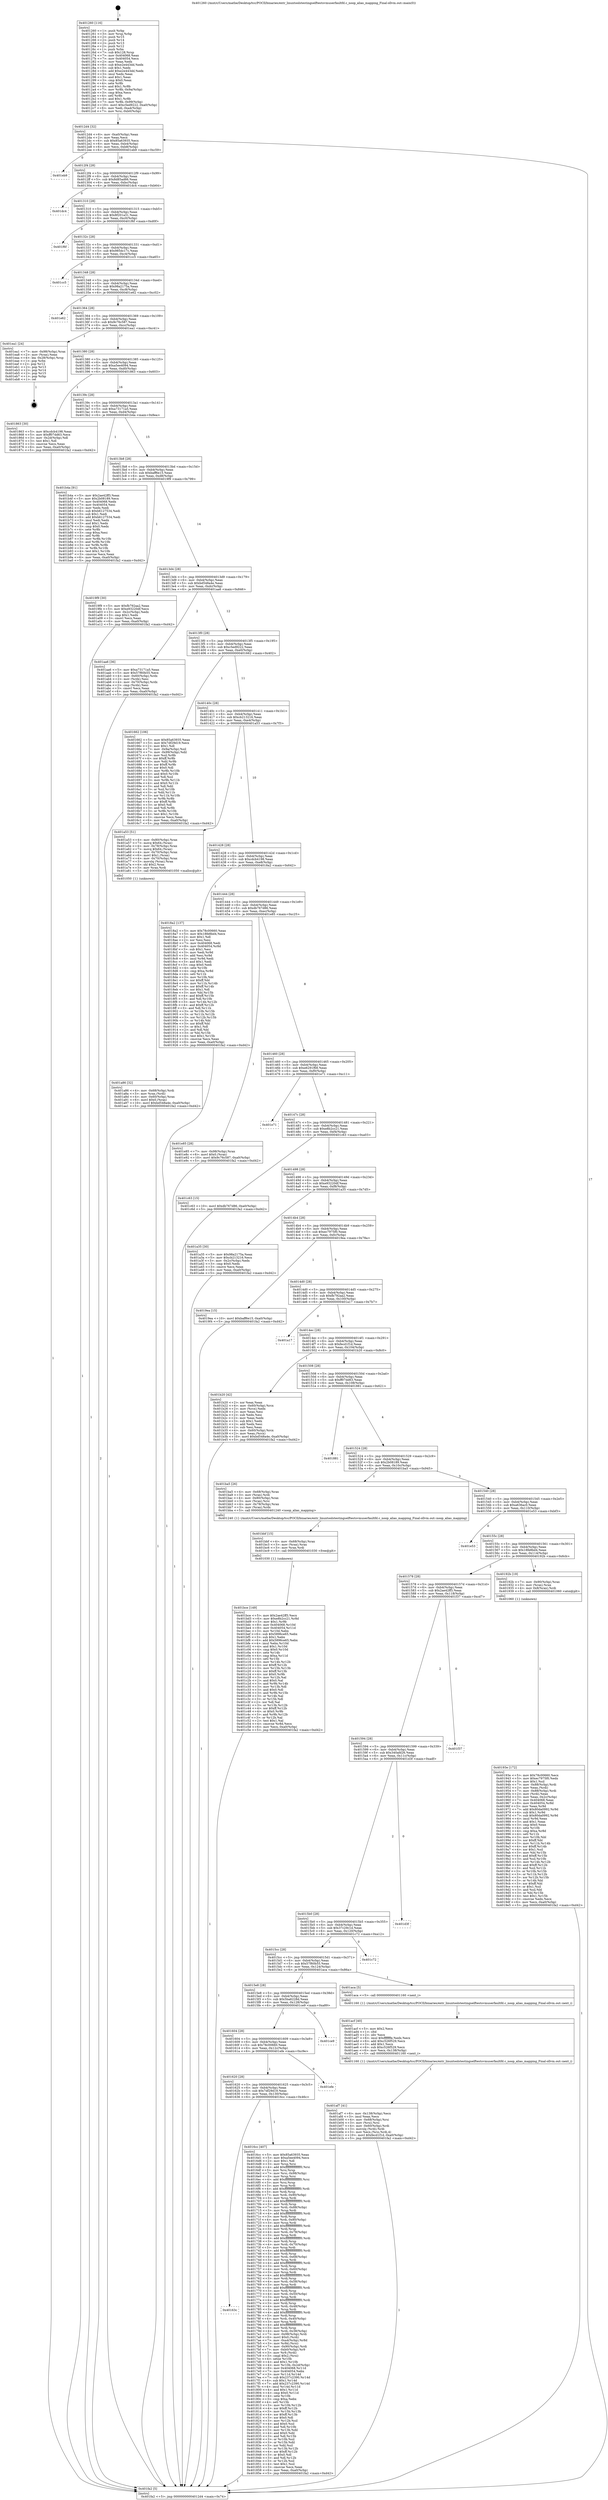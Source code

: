 digraph "0x401260" {
  label = "0x401260 (/mnt/c/Users/mathe/Desktop/tcc/POCII/binaries/extr_linuxtoolstestingselftestsvmuserfaultfd.c_noop_alias_mapping_Final-ollvm.out::main(0))"
  labelloc = "t"
  node[shape=record]

  Entry [label="",width=0.3,height=0.3,shape=circle,fillcolor=black,style=filled]
  "0x4012d4" [label="{
     0x4012d4 [32]\l
     | [instrs]\l
     &nbsp;&nbsp;0x4012d4 \<+6\>: mov -0xa0(%rbp),%eax\l
     &nbsp;&nbsp;0x4012da \<+2\>: mov %eax,%ecx\l
     &nbsp;&nbsp;0x4012dc \<+6\>: sub $0x85a63935,%ecx\l
     &nbsp;&nbsp;0x4012e2 \<+6\>: mov %eax,-0xb4(%rbp)\l
     &nbsp;&nbsp;0x4012e8 \<+6\>: mov %ecx,-0xb8(%rbp)\l
     &nbsp;&nbsp;0x4012ee \<+6\>: je 0000000000401eb9 \<main+0xc59\>\l
  }"]
  "0x401eb9" [label="{
     0x401eb9\l
  }", style=dashed]
  "0x4012f4" [label="{
     0x4012f4 [28]\l
     | [instrs]\l
     &nbsp;&nbsp;0x4012f4 \<+5\>: jmp 00000000004012f9 \<main+0x99\>\l
     &nbsp;&nbsp;0x4012f9 \<+6\>: mov -0xb4(%rbp),%eax\l
     &nbsp;&nbsp;0x4012ff \<+5\>: sub $0x8d85ad66,%eax\l
     &nbsp;&nbsp;0x401304 \<+6\>: mov %eax,-0xbc(%rbp)\l
     &nbsp;&nbsp;0x40130a \<+6\>: je 0000000000401dc4 \<main+0xb64\>\l
  }"]
  Exit [label="",width=0.3,height=0.3,shape=circle,fillcolor=black,style=filled,peripheries=2]
  "0x401dc4" [label="{
     0x401dc4\l
  }", style=dashed]
  "0x401310" [label="{
     0x401310 [28]\l
     | [instrs]\l
     &nbsp;&nbsp;0x401310 \<+5\>: jmp 0000000000401315 \<main+0xb5\>\l
     &nbsp;&nbsp;0x401315 \<+6\>: mov -0xb4(%rbp),%eax\l
     &nbsp;&nbsp;0x40131b \<+5\>: sub $0x8f201a31,%eax\l
     &nbsp;&nbsp;0x401320 \<+6\>: mov %eax,-0xc0(%rbp)\l
     &nbsp;&nbsp;0x401326 \<+6\>: je 0000000000401f6f \<main+0xd0f\>\l
  }"]
  "0x401bce" [label="{
     0x401bce [149]\l
     | [instrs]\l
     &nbsp;&nbsp;0x401bce \<+5\>: mov $0x2ae42ff3,%ecx\l
     &nbsp;&nbsp;0x401bd3 \<+6\>: mov $0xe8b2cc21,%r8d\l
     &nbsp;&nbsp;0x401bd9 \<+3\>: mov $0x1,%r9b\l
     &nbsp;&nbsp;0x401bdc \<+8\>: mov 0x404068,%r10d\l
     &nbsp;&nbsp;0x401be4 \<+8\>: mov 0x404054,%r11d\l
     &nbsp;&nbsp;0x401bec \<+3\>: mov %r10d,%ebx\l
     &nbsp;&nbsp;0x401bef \<+6\>: sub $0x5896ce65,%ebx\l
     &nbsp;&nbsp;0x401bf5 \<+3\>: sub $0x1,%ebx\l
     &nbsp;&nbsp;0x401bf8 \<+6\>: add $0x5896ce65,%ebx\l
     &nbsp;&nbsp;0x401bfe \<+4\>: imul %ebx,%r10d\l
     &nbsp;&nbsp;0x401c02 \<+4\>: and $0x1,%r10d\l
     &nbsp;&nbsp;0x401c06 \<+4\>: cmp $0x0,%r10d\l
     &nbsp;&nbsp;0x401c0a \<+4\>: sete %r14b\l
     &nbsp;&nbsp;0x401c0e \<+4\>: cmp $0xa,%r11d\l
     &nbsp;&nbsp;0x401c12 \<+4\>: setl %r15b\l
     &nbsp;&nbsp;0x401c16 \<+3\>: mov %r14b,%r12b\l
     &nbsp;&nbsp;0x401c19 \<+4\>: xor $0xff,%r12b\l
     &nbsp;&nbsp;0x401c1d \<+3\>: mov %r15b,%r13b\l
     &nbsp;&nbsp;0x401c20 \<+4\>: xor $0xff,%r13b\l
     &nbsp;&nbsp;0x401c24 \<+4\>: xor $0x0,%r9b\l
     &nbsp;&nbsp;0x401c28 \<+3\>: mov %r12b,%al\l
     &nbsp;&nbsp;0x401c2b \<+2\>: and $0x0,%al\l
     &nbsp;&nbsp;0x401c2d \<+3\>: and %r9b,%r14b\l
     &nbsp;&nbsp;0x401c30 \<+3\>: mov %r13b,%dl\l
     &nbsp;&nbsp;0x401c33 \<+3\>: and $0x0,%dl\l
     &nbsp;&nbsp;0x401c36 \<+3\>: and %r9b,%r15b\l
     &nbsp;&nbsp;0x401c39 \<+3\>: or %r14b,%al\l
     &nbsp;&nbsp;0x401c3c \<+3\>: or %r15b,%dl\l
     &nbsp;&nbsp;0x401c3f \<+2\>: xor %dl,%al\l
     &nbsp;&nbsp;0x401c41 \<+3\>: or %r13b,%r12b\l
     &nbsp;&nbsp;0x401c44 \<+4\>: xor $0xff,%r12b\l
     &nbsp;&nbsp;0x401c48 \<+4\>: or $0x0,%r9b\l
     &nbsp;&nbsp;0x401c4c \<+3\>: and %r9b,%r12b\l
     &nbsp;&nbsp;0x401c4f \<+3\>: or %r12b,%al\l
     &nbsp;&nbsp;0x401c52 \<+2\>: test $0x1,%al\l
     &nbsp;&nbsp;0x401c54 \<+4\>: cmovne %r8d,%ecx\l
     &nbsp;&nbsp;0x401c58 \<+6\>: mov %ecx,-0xa0(%rbp)\l
     &nbsp;&nbsp;0x401c5e \<+5\>: jmp 0000000000401fa2 \<main+0xd42\>\l
  }"]
  "0x401f6f" [label="{
     0x401f6f\l
  }", style=dashed]
  "0x40132c" [label="{
     0x40132c [28]\l
     | [instrs]\l
     &nbsp;&nbsp;0x40132c \<+5\>: jmp 0000000000401331 \<main+0xd1\>\l
     &nbsp;&nbsp;0x401331 \<+6\>: mov -0xb4(%rbp),%eax\l
     &nbsp;&nbsp;0x401337 \<+5\>: sub $0x985dc17c,%eax\l
     &nbsp;&nbsp;0x40133c \<+6\>: mov %eax,-0xc4(%rbp)\l
     &nbsp;&nbsp;0x401342 \<+6\>: je 0000000000401cc5 \<main+0xa65\>\l
  }"]
  "0x401bbf" [label="{
     0x401bbf [15]\l
     | [instrs]\l
     &nbsp;&nbsp;0x401bbf \<+4\>: mov -0x68(%rbp),%rax\l
     &nbsp;&nbsp;0x401bc3 \<+3\>: mov (%rax),%rax\l
     &nbsp;&nbsp;0x401bc6 \<+3\>: mov %rax,%rdi\l
     &nbsp;&nbsp;0x401bc9 \<+5\>: call 0000000000401030 \<free@plt\>\l
     | [calls]\l
     &nbsp;&nbsp;0x401030 \{1\} (unknown)\l
  }"]
  "0x401cc5" [label="{
     0x401cc5\l
  }", style=dashed]
  "0x401348" [label="{
     0x401348 [28]\l
     | [instrs]\l
     &nbsp;&nbsp;0x401348 \<+5\>: jmp 000000000040134d \<main+0xed\>\l
     &nbsp;&nbsp;0x40134d \<+6\>: mov -0xb4(%rbp),%eax\l
     &nbsp;&nbsp;0x401353 \<+5\>: sub $0x98a2175a,%eax\l
     &nbsp;&nbsp;0x401358 \<+6\>: mov %eax,-0xc8(%rbp)\l
     &nbsp;&nbsp;0x40135e \<+6\>: je 0000000000401e62 \<main+0xc02\>\l
  }"]
  "0x401af7" [label="{
     0x401af7 [41]\l
     | [instrs]\l
     &nbsp;&nbsp;0x401af7 \<+6\>: mov -0x138(%rbp),%ecx\l
     &nbsp;&nbsp;0x401afd \<+3\>: imul %eax,%ecx\l
     &nbsp;&nbsp;0x401b00 \<+4\>: mov -0x68(%rbp),%rsi\l
     &nbsp;&nbsp;0x401b04 \<+3\>: mov (%rsi),%rsi\l
     &nbsp;&nbsp;0x401b07 \<+4\>: mov -0x60(%rbp),%rdi\l
     &nbsp;&nbsp;0x401b0b \<+3\>: movslq (%rdi),%rdi\l
     &nbsp;&nbsp;0x401b0e \<+3\>: mov %ecx,(%rsi,%rdi,4)\l
     &nbsp;&nbsp;0x401b11 \<+10\>: movl $0xfecd1f1d,-0xa0(%rbp)\l
     &nbsp;&nbsp;0x401b1b \<+5\>: jmp 0000000000401fa2 \<main+0xd42\>\l
  }"]
  "0x401e62" [label="{
     0x401e62\l
  }", style=dashed]
  "0x401364" [label="{
     0x401364 [28]\l
     | [instrs]\l
     &nbsp;&nbsp;0x401364 \<+5\>: jmp 0000000000401369 \<main+0x109\>\l
     &nbsp;&nbsp;0x401369 \<+6\>: mov -0xb4(%rbp),%eax\l
     &nbsp;&nbsp;0x40136f \<+5\>: sub $0x9c76c587,%eax\l
     &nbsp;&nbsp;0x401374 \<+6\>: mov %eax,-0xcc(%rbp)\l
     &nbsp;&nbsp;0x40137a \<+6\>: je 0000000000401ea1 \<main+0xc41\>\l
  }"]
  "0x401acf" [label="{
     0x401acf [40]\l
     | [instrs]\l
     &nbsp;&nbsp;0x401acf \<+5\>: mov $0x2,%ecx\l
     &nbsp;&nbsp;0x401ad4 \<+1\>: cltd\l
     &nbsp;&nbsp;0x401ad5 \<+2\>: idiv %ecx\l
     &nbsp;&nbsp;0x401ad7 \<+6\>: imul $0xfffffffe,%edx,%ecx\l
     &nbsp;&nbsp;0x401add \<+6\>: add $0xc526f529,%ecx\l
     &nbsp;&nbsp;0x401ae3 \<+3\>: add $0x1,%ecx\l
     &nbsp;&nbsp;0x401ae6 \<+6\>: sub $0xc526f529,%ecx\l
     &nbsp;&nbsp;0x401aec \<+6\>: mov %ecx,-0x138(%rbp)\l
     &nbsp;&nbsp;0x401af2 \<+5\>: call 0000000000401160 \<next_i\>\l
     | [calls]\l
     &nbsp;&nbsp;0x401160 \{1\} (/mnt/c/Users/mathe/Desktop/tcc/POCII/binaries/extr_linuxtoolstestingselftestsvmuserfaultfd.c_noop_alias_mapping_Final-ollvm.out::next_i)\l
  }"]
  "0x401ea1" [label="{
     0x401ea1 [24]\l
     | [instrs]\l
     &nbsp;&nbsp;0x401ea1 \<+7\>: mov -0x98(%rbp),%rax\l
     &nbsp;&nbsp;0x401ea8 \<+2\>: mov (%rax),%eax\l
     &nbsp;&nbsp;0x401eaa \<+4\>: lea -0x28(%rbp),%rsp\l
     &nbsp;&nbsp;0x401eae \<+1\>: pop %rbx\l
     &nbsp;&nbsp;0x401eaf \<+2\>: pop %r12\l
     &nbsp;&nbsp;0x401eb1 \<+2\>: pop %r13\l
     &nbsp;&nbsp;0x401eb3 \<+2\>: pop %r14\l
     &nbsp;&nbsp;0x401eb5 \<+2\>: pop %r15\l
     &nbsp;&nbsp;0x401eb7 \<+1\>: pop %rbp\l
     &nbsp;&nbsp;0x401eb8 \<+1\>: ret\l
  }"]
  "0x401380" [label="{
     0x401380 [28]\l
     | [instrs]\l
     &nbsp;&nbsp;0x401380 \<+5\>: jmp 0000000000401385 \<main+0x125\>\l
     &nbsp;&nbsp;0x401385 \<+6\>: mov -0xb4(%rbp),%eax\l
     &nbsp;&nbsp;0x40138b \<+5\>: sub $0xa5ee4094,%eax\l
     &nbsp;&nbsp;0x401390 \<+6\>: mov %eax,-0xd0(%rbp)\l
     &nbsp;&nbsp;0x401396 \<+6\>: je 0000000000401863 \<main+0x603\>\l
  }"]
  "0x401a86" [label="{
     0x401a86 [32]\l
     | [instrs]\l
     &nbsp;&nbsp;0x401a86 \<+4\>: mov -0x68(%rbp),%rdi\l
     &nbsp;&nbsp;0x401a8a \<+3\>: mov %rax,(%rdi)\l
     &nbsp;&nbsp;0x401a8d \<+4\>: mov -0x60(%rbp),%rax\l
     &nbsp;&nbsp;0x401a91 \<+6\>: movl $0x0,(%rax)\l
     &nbsp;&nbsp;0x401a97 \<+10\>: movl $0xbd548a4e,-0xa0(%rbp)\l
     &nbsp;&nbsp;0x401aa1 \<+5\>: jmp 0000000000401fa2 \<main+0xd42\>\l
  }"]
  "0x401863" [label="{
     0x401863 [30]\l
     | [instrs]\l
     &nbsp;&nbsp;0x401863 \<+5\>: mov $0xcdcb4198,%eax\l
     &nbsp;&nbsp;0x401868 \<+5\>: mov $0xff07dd63,%ecx\l
     &nbsp;&nbsp;0x40186d \<+3\>: mov -0x2d(%rbp),%dl\l
     &nbsp;&nbsp;0x401870 \<+3\>: test $0x1,%dl\l
     &nbsp;&nbsp;0x401873 \<+3\>: cmovne %ecx,%eax\l
     &nbsp;&nbsp;0x401876 \<+6\>: mov %eax,-0xa0(%rbp)\l
     &nbsp;&nbsp;0x40187c \<+5\>: jmp 0000000000401fa2 \<main+0xd42\>\l
  }"]
  "0x40139c" [label="{
     0x40139c [28]\l
     | [instrs]\l
     &nbsp;&nbsp;0x40139c \<+5\>: jmp 00000000004013a1 \<main+0x141\>\l
     &nbsp;&nbsp;0x4013a1 \<+6\>: mov -0xb4(%rbp),%eax\l
     &nbsp;&nbsp;0x4013a7 \<+5\>: sub $0xa73171a5,%eax\l
     &nbsp;&nbsp;0x4013ac \<+6\>: mov %eax,-0xd4(%rbp)\l
     &nbsp;&nbsp;0x4013b2 \<+6\>: je 0000000000401b4a \<main+0x8ea\>\l
  }"]
  "0x40193e" [label="{
     0x40193e [172]\l
     | [instrs]\l
     &nbsp;&nbsp;0x40193e \<+5\>: mov $0x78c00660,%ecx\l
     &nbsp;&nbsp;0x401943 \<+5\>: mov $0xec7975f0,%edx\l
     &nbsp;&nbsp;0x401948 \<+3\>: mov $0x1,%sil\l
     &nbsp;&nbsp;0x40194b \<+7\>: mov -0x88(%rbp),%rdi\l
     &nbsp;&nbsp;0x401952 \<+2\>: mov %eax,(%rdi)\l
     &nbsp;&nbsp;0x401954 \<+7\>: mov -0x88(%rbp),%rdi\l
     &nbsp;&nbsp;0x40195b \<+2\>: mov (%rdi),%eax\l
     &nbsp;&nbsp;0x40195d \<+3\>: mov %eax,-0x2c(%rbp)\l
     &nbsp;&nbsp;0x401960 \<+7\>: mov 0x404068,%eax\l
     &nbsp;&nbsp;0x401967 \<+8\>: mov 0x404054,%r8d\l
     &nbsp;&nbsp;0x40196f \<+3\>: mov %eax,%r9d\l
     &nbsp;&nbsp;0x401972 \<+7\>: add $0x80da0992,%r9d\l
     &nbsp;&nbsp;0x401979 \<+4\>: sub $0x1,%r9d\l
     &nbsp;&nbsp;0x40197d \<+7\>: sub $0x80da0992,%r9d\l
     &nbsp;&nbsp;0x401984 \<+4\>: imul %r9d,%eax\l
     &nbsp;&nbsp;0x401988 \<+3\>: and $0x1,%eax\l
     &nbsp;&nbsp;0x40198b \<+3\>: cmp $0x0,%eax\l
     &nbsp;&nbsp;0x40198e \<+4\>: sete %r10b\l
     &nbsp;&nbsp;0x401992 \<+4\>: cmp $0xa,%r8d\l
     &nbsp;&nbsp;0x401996 \<+4\>: setl %r11b\l
     &nbsp;&nbsp;0x40199a \<+3\>: mov %r10b,%bl\l
     &nbsp;&nbsp;0x40199d \<+3\>: xor $0xff,%bl\l
     &nbsp;&nbsp;0x4019a0 \<+3\>: mov %r11b,%r14b\l
     &nbsp;&nbsp;0x4019a3 \<+4\>: xor $0xff,%r14b\l
     &nbsp;&nbsp;0x4019a7 \<+4\>: xor $0x1,%sil\l
     &nbsp;&nbsp;0x4019ab \<+3\>: mov %bl,%r15b\l
     &nbsp;&nbsp;0x4019ae \<+4\>: and $0xff,%r15b\l
     &nbsp;&nbsp;0x4019b2 \<+3\>: and %sil,%r10b\l
     &nbsp;&nbsp;0x4019b5 \<+3\>: mov %r14b,%r12b\l
     &nbsp;&nbsp;0x4019b8 \<+4\>: and $0xff,%r12b\l
     &nbsp;&nbsp;0x4019bc \<+3\>: and %sil,%r11b\l
     &nbsp;&nbsp;0x4019bf \<+3\>: or %r10b,%r15b\l
     &nbsp;&nbsp;0x4019c2 \<+3\>: or %r11b,%r12b\l
     &nbsp;&nbsp;0x4019c5 \<+3\>: xor %r12b,%r15b\l
     &nbsp;&nbsp;0x4019c8 \<+3\>: or %r14b,%bl\l
     &nbsp;&nbsp;0x4019cb \<+3\>: xor $0xff,%bl\l
     &nbsp;&nbsp;0x4019ce \<+4\>: or $0x1,%sil\l
     &nbsp;&nbsp;0x4019d2 \<+3\>: and %sil,%bl\l
     &nbsp;&nbsp;0x4019d5 \<+3\>: or %bl,%r15b\l
     &nbsp;&nbsp;0x4019d8 \<+4\>: test $0x1,%r15b\l
     &nbsp;&nbsp;0x4019dc \<+3\>: cmovne %edx,%ecx\l
     &nbsp;&nbsp;0x4019df \<+6\>: mov %ecx,-0xa0(%rbp)\l
     &nbsp;&nbsp;0x4019e5 \<+5\>: jmp 0000000000401fa2 \<main+0xd42\>\l
  }"]
  "0x401b4a" [label="{
     0x401b4a [91]\l
     | [instrs]\l
     &nbsp;&nbsp;0x401b4a \<+5\>: mov $0x2ae42ff3,%eax\l
     &nbsp;&nbsp;0x401b4f \<+5\>: mov $0x2b08189,%ecx\l
     &nbsp;&nbsp;0x401b54 \<+7\>: mov 0x404068,%edx\l
     &nbsp;&nbsp;0x401b5b \<+7\>: mov 0x404054,%esi\l
     &nbsp;&nbsp;0x401b62 \<+2\>: mov %edx,%edi\l
     &nbsp;&nbsp;0x401b64 \<+6\>: sub $0xb6127534,%edi\l
     &nbsp;&nbsp;0x401b6a \<+3\>: sub $0x1,%edi\l
     &nbsp;&nbsp;0x401b6d \<+6\>: add $0xb6127534,%edi\l
     &nbsp;&nbsp;0x401b73 \<+3\>: imul %edi,%edx\l
     &nbsp;&nbsp;0x401b76 \<+3\>: and $0x1,%edx\l
     &nbsp;&nbsp;0x401b79 \<+3\>: cmp $0x0,%edx\l
     &nbsp;&nbsp;0x401b7c \<+4\>: sete %r8b\l
     &nbsp;&nbsp;0x401b80 \<+3\>: cmp $0xa,%esi\l
     &nbsp;&nbsp;0x401b83 \<+4\>: setl %r9b\l
     &nbsp;&nbsp;0x401b87 \<+3\>: mov %r8b,%r10b\l
     &nbsp;&nbsp;0x401b8a \<+3\>: and %r9b,%r10b\l
     &nbsp;&nbsp;0x401b8d \<+3\>: xor %r9b,%r8b\l
     &nbsp;&nbsp;0x401b90 \<+3\>: or %r8b,%r10b\l
     &nbsp;&nbsp;0x401b93 \<+4\>: test $0x1,%r10b\l
     &nbsp;&nbsp;0x401b97 \<+3\>: cmovne %ecx,%eax\l
     &nbsp;&nbsp;0x401b9a \<+6\>: mov %eax,-0xa0(%rbp)\l
     &nbsp;&nbsp;0x401ba0 \<+5\>: jmp 0000000000401fa2 \<main+0xd42\>\l
  }"]
  "0x4013b8" [label="{
     0x4013b8 [28]\l
     | [instrs]\l
     &nbsp;&nbsp;0x4013b8 \<+5\>: jmp 00000000004013bd \<main+0x15d\>\l
     &nbsp;&nbsp;0x4013bd \<+6\>: mov -0xb4(%rbp),%eax\l
     &nbsp;&nbsp;0x4013c3 \<+5\>: sub $0xbaff6e15,%eax\l
     &nbsp;&nbsp;0x4013c8 \<+6\>: mov %eax,-0xd8(%rbp)\l
     &nbsp;&nbsp;0x4013ce \<+6\>: je 00000000004019f9 \<main+0x799\>\l
  }"]
  "0x40163c" [label="{
     0x40163c\l
  }", style=dashed]
  "0x4019f9" [label="{
     0x4019f9 [30]\l
     | [instrs]\l
     &nbsp;&nbsp;0x4019f9 \<+5\>: mov $0xfb792aa2,%eax\l
     &nbsp;&nbsp;0x4019fe \<+5\>: mov $0xe93220df,%ecx\l
     &nbsp;&nbsp;0x401a03 \<+3\>: mov -0x2c(%rbp),%edx\l
     &nbsp;&nbsp;0x401a06 \<+3\>: cmp $0x1,%edx\l
     &nbsp;&nbsp;0x401a09 \<+3\>: cmovl %ecx,%eax\l
     &nbsp;&nbsp;0x401a0c \<+6\>: mov %eax,-0xa0(%rbp)\l
     &nbsp;&nbsp;0x401a12 \<+5\>: jmp 0000000000401fa2 \<main+0xd42\>\l
  }"]
  "0x4013d4" [label="{
     0x4013d4 [28]\l
     | [instrs]\l
     &nbsp;&nbsp;0x4013d4 \<+5\>: jmp 00000000004013d9 \<main+0x179\>\l
     &nbsp;&nbsp;0x4013d9 \<+6\>: mov -0xb4(%rbp),%eax\l
     &nbsp;&nbsp;0x4013df \<+5\>: sub $0xbd548a4e,%eax\l
     &nbsp;&nbsp;0x4013e4 \<+6\>: mov %eax,-0xdc(%rbp)\l
     &nbsp;&nbsp;0x4013ea \<+6\>: je 0000000000401aa6 \<main+0x846\>\l
  }"]
  "0x4016cc" [label="{
     0x4016cc [407]\l
     | [instrs]\l
     &nbsp;&nbsp;0x4016cc \<+5\>: mov $0x85a63935,%eax\l
     &nbsp;&nbsp;0x4016d1 \<+5\>: mov $0xa5ee4094,%ecx\l
     &nbsp;&nbsp;0x4016d6 \<+2\>: mov $0x1,%dl\l
     &nbsp;&nbsp;0x4016d8 \<+3\>: mov %rsp,%rsi\l
     &nbsp;&nbsp;0x4016db \<+4\>: add $0xfffffffffffffff0,%rsi\l
     &nbsp;&nbsp;0x4016df \<+3\>: mov %rsi,%rsp\l
     &nbsp;&nbsp;0x4016e2 \<+7\>: mov %rsi,-0x98(%rbp)\l
     &nbsp;&nbsp;0x4016e9 \<+3\>: mov %rsp,%rsi\l
     &nbsp;&nbsp;0x4016ec \<+4\>: add $0xfffffffffffffff0,%rsi\l
     &nbsp;&nbsp;0x4016f0 \<+3\>: mov %rsi,%rsp\l
     &nbsp;&nbsp;0x4016f3 \<+3\>: mov %rsp,%rdi\l
     &nbsp;&nbsp;0x4016f6 \<+4\>: add $0xfffffffffffffff0,%rdi\l
     &nbsp;&nbsp;0x4016fa \<+3\>: mov %rdi,%rsp\l
     &nbsp;&nbsp;0x4016fd \<+7\>: mov %rdi,-0x90(%rbp)\l
     &nbsp;&nbsp;0x401704 \<+3\>: mov %rsp,%rdi\l
     &nbsp;&nbsp;0x401707 \<+4\>: add $0xfffffffffffffff0,%rdi\l
     &nbsp;&nbsp;0x40170b \<+3\>: mov %rdi,%rsp\l
     &nbsp;&nbsp;0x40170e \<+7\>: mov %rdi,-0x88(%rbp)\l
     &nbsp;&nbsp;0x401715 \<+3\>: mov %rsp,%rdi\l
     &nbsp;&nbsp;0x401718 \<+4\>: add $0xfffffffffffffff0,%rdi\l
     &nbsp;&nbsp;0x40171c \<+3\>: mov %rdi,%rsp\l
     &nbsp;&nbsp;0x40171f \<+4\>: mov %rdi,-0x80(%rbp)\l
     &nbsp;&nbsp;0x401723 \<+3\>: mov %rsp,%rdi\l
     &nbsp;&nbsp;0x401726 \<+4\>: add $0xfffffffffffffff0,%rdi\l
     &nbsp;&nbsp;0x40172a \<+3\>: mov %rdi,%rsp\l
     &nbsp;&nbsp;0x40172d \<+4\>: mov %rdi,-0x78(%rbp)\l
     &nbsp;&nbsp;0x401731 \<+3\>: mov %rsp,%rdi\l
     &nbsp;&nbsp;0x401734 \<+4\>: add $0xfffffffffffffff0,%rdi\l
     &nbsp;&nbsp;0x401738 \<+3\>: mov %rdi,%rsp\l
     &nbsp;&nbsp;0x40173b \<+4\>: mov %rdi,-0x70(%rbp)\l
     &nbsp;&nbsp;0x40173f \<+3\>: mov %rsp,%rdi\l
     &nbsp;&nbsp;0x401742 \<+4\>: add $0xfffffffffffffff0,%rdi\l
     &nbsp;&nbsp;0x401746 \<+3\>: mov %rdi,%rsp\l
     &nbsp;&nbsp;0x401749 \<+4\>: mov %rdi,-0x68(%rbp)\l
     &nbsp;&nbsp;0x40174d \<+3\>: mov %rsp,%rdi\l
     &nbsp;&nbsp;0x401750 \<+4\>: add $0xfffffffffffffff0,%rdi\l
     &nbsp;&nbsp;0x401754 \<+3\>: mov %rdi,%rsp\l
     &nbsp;&nbsp;0x401757 \<+4\>: mov %rdi,-0x60(%rbp)\l
     &nbsp;&nbsp;0x40175b \<+3\>: mov %rsp,%rdi\l
     &nbsp;&nbsp;0x40175e \<+4\>: add $0xfffffffffffffff0,%rdi\l
     &nbsp;&nbsp;0x401762 \<+3\>: mov %rdi,%rsp\l
     &nbsp;&nbsp;0x401765 \<+4\>: mov %rdi,-0x58(%rbp)\l
     &nbsp;&nbsp;0x401769 \<+3\>: mov %rsp,%rdi\l
     &nbsp;&nbsp;0x40176c \<+4\>: add $0xfffffffffffffff0,%rdi\l
     &nbsp;&nbsp;0x401770 \<+3\>: mov %rdi,%rsp\l
     &nbsp;&nbsp;0x401773 \<+4\>: mov %rdi,-0x50(%rbp)\l
     &nbsp;&nbsp;0x401777 \<+3\>: mov %rsp,%rdi\l
     &nbsp;&nbsp;0x40177a \<+4\>: add $0xfffffffffffffff0,%rdi\l
     &nbsp;&nbsp;0x40177e \<+3\>: mov %rdi,%rsp\l
     &nbsp;&nbsp;0x401781 \<+4\>: mov %rdi,-0x48(%rbp)\l
     &nbsp;&nbsp;0x401785 \<+3\>: mov %rsp,%rdi\l
     &nbsp;&nbsp;0x401788 \<+4\>: add $0xfffffffffffffff0,%rdi\l
     &nbsp;&nbsp;0x40178c \<+3\>: mov %rdi,%rsp\l
     &nbsp;&nbsp;0x40178f \<+4\>: mov %rdi,-0x40(%rbp)\l
     &nbsp;&nbsp;0x401793 \<+3\>: mov %rsp,%rdi\l
     &nbsp;&nbsp;0x401796 \<+4\>: add $0xfffffffffffffff0,%rdi\l
     &nbsp;&nbsp;0x40179a \<+3\>: mov %rdi,%rsp\l
     &nbsp;&nbsp;0x40179d \<+4\>: mov %rdi,-0x38(%rbp)\l
     &nbsp;&nbsp;0x4017a1 \<+7\>: mov -0x98(%rbp),%rdi\l
     &nbsp;&nbsp;0x4017a8 \<+6\>: movl $0x0,(%rdi)\l
     &nbsp;&nbsp;0x4017ae \<+7\>: mov -0xa4(%rbp),%r8d\l
     &nbsp;&nbsp;0x4017b5 \<+3\>: mov %r8d,(%rsi)\l
     &nbsp;&nbsp;0x4017b8 \<+7\>: mov -0x90(%rbp),%rdi\l
     &nbsp;&nbsp;0x4017bf \<+7\>: mov -0xb0(%rbp),%r9\l
     &nbsp;&nbsp;0x4017c6 \<+3\>: mov %r9,(%rdi)\l
     &nbsp;&nbsp;0x4017c9 \<+3\>: cmpl $0x2,(%rsi)\l
     &nbsp;&nbsp;0x4017cc \<+4\>: setne %r10b\l
     &nbsp;&nbsp;0x4017d0 \<+4\>: and $0x1,%r10b\l
     &nbsp;&nbsp;0x4017d4 \<+4\>: mov %r10b,-0x2d(%rbp)\l
     &nbsp;&nbsp;0x4017d8 \<+8\>: mov 0x404068,%r11d\l
     &nbsp;&nbsp;0x4017e0 \<+7\>: mov 0x404054,%ebx\l
     &nbsp;&nbsp;0x4017e7 \<+3\>: mov %r11d,%r14d\l
     &nbsp;&nbsp;0x4017ea \<+7\>: sub $0x237c2390,%r14d\l
     &nbsp;&nbsp;0x4017f1 \<+4\>: sub $0x1,%r14d\l
     &nbsp;&nbsp;0x4017f5 \<+7\>: add $0x237c2390,%r14d\l
     &nbsp;&nbsp;0x4017fc \<+4\>: imul %r14d,%r11d\l
     &nbsp;&nbsp;0x401800 \<+4\>: and $0x1,%r11d\l
     &nbsp;&nbsp;0x401804 \<+4\>: cmp $0x0,%r11d\l
     &nbsp;&nbsp;0x401808 \<+4\>: sete %r10b\l
     &nbsp;&nbsp;0x40180c \<+3\>: cmp $0xa,%ebx\l
     &nbsp;&nbsp;0x40180f \<+4\>: setl %r15b\l
     &nbsp;&nbsp;0x401813 \<+3\>: mov %r10b,%r12b\l
     &nbsp;&nbsp;0x401816 \<+4\>: xor $0xff,%r12b\l
     &nbsp;&nbsp;0x40181a \<+3\>: mov %r15b,%r13b\l
     &nbsp;&nbsp;0x40181d \<+4\>: xor $0xff,%r13b\l
     &nbsp;&nbsp;0x401821 \<+3\>: xor $0x0,%dl\l
     &nbsp;&nbsp;0x401824 \<+3\>: mov %r12b,%sil\l
     &nbsp;&nbsp;0x401827 \<+4\>: and $0x0,%sil\l
     &nbsp;&nbsp;0x40182b \<+3\>: and %dl,%r10b\l
     &nbsp;&nbsp;0x40182e \<+3\>: mov %r13b,%dil\l
     &nbsp;&nbsp;0x401831 \<+4\>: and $0x0,%dil\l
     &nbsp;&nbsp;0x401835 \<+3\>: and %dl,%r15b\l
     &nbsp;&nbsp;0x401838 \<+3\>: or %r10b,%sil\l
     &nbsp;&nbsp;0x40183b \<+3\>: or %r15b,%dil\l
     &nbsp;&nbsp;0x40183e \<+3\>: xor %dil,%sil\l
     &nbsp;&nbsp;0x401841 \<+3\>: or %r13b,%r12b\l
     &nbsp;&nbsp;0x401844 \<+4\>: xor $0xff,%r12b\l
     &nbsp;&nbsp;0x401848 \<+3\>: or $0x0,%dl\l
     &nbsp;&nbsp;0x40184b \<+3\>: and %dl,%r12b\l
     &nbsp;&nbsp;0x40184e \<+3\>: or %r12b,%sil\l
     &nbsp;&nbsp;0x401851 \<+4\>: test $0x1,%sil\l
     &nbsp;&nbsp;0x401855 \<+3\>: cmovne %ecx,%eax\l
     &nbsp;&nbsp;0x401858 \<+6\>: mov %eax,-0xa0(%rbp)\l
     &nbsp;&nbsp;0x40185e \<+5\>: jmp 0000000000401fa2 \<main+0xd42\>\l
  }"]
  "0x401aa6" [label="{
     0x401aa6 [36]\l
     | [instrs]\l
     &nbsp;&nbsp;0x401aa6 \<+5\>: mov $0xa73171a5,%eax\l
     &nbsp;&nbsp;0x401aab \<+5\>: mov $0x57f60b55,%ecx\l
     &nbsp;&nbsp;0x401ab0 \<+4\>: mov -0x60(%rbp),%rdx\l
     &nbsp;&nbsp;0x401ab4 \<+2\>: mov (%rdx),%esi\l
     &nbsp;&nbsp;0x401ab6 \<+4\>: mov -0x70(%rbp),%rdx\l
     &nbsp;&nbsp;0x401aba \<+2\>: cmp (%rdx),%esi\l
     &nbsp;&nbsp;0x401abc \<+3\>: cmovl %ecx,%eax\l
     &nbsp;&nbsp;0x401abf \<+6\>: mov %eax,-0xa0(%rbp)\l
     &nbsp;&nbsp;0x401ac5 \<+5\>: jmp 0000000000401fa2 \<main+0xd42\>\l
  }"]
  "0x4013f0" [label="{
     0x4013f0 [28]\l
     | [instrs]\l
     &nbsp;&nbsp;0x4013f0 \<+5\>: jmp 00000000004013f5 \<main+0x195\>\l
     &nbsp;&nbsp;0x4013f5 \<+6\>: mov -0xb4(%rbp),%eax\l
     &nbsp;&nbsp;0x4013fb \<+5\>: sub $0xc5ed9222,%eax\l
     &nbsp;&nbsp;0x401400 \<+6\>: mov %eax,-0xe0(%rbp)\l
     &nbsp;&nbsp;0x401406 \<+6\>: je 0000000000401662 \<main+0x402\>\l
  }"]
  "0x401620" [label="{
     0x401620 [28]\l
     | [instrs]\l
     &nbsp;&nbsp;0x401620 \<+5\>: jmp 0000000000401625 \<main+0x3c5\>\l
     &nbsp;&nbsp;0x401625 \<+6\>: mov -0xb4(%rbp),%eax\l
     &nbsp;&nbsp;0x40162b \<+5\>: sub $0x7df29d19,%eax\l
     &nbsp;&nbsp;0x401630 \<+6\>: mov %eax,-0x130(%rbp)\l
     &nbsp;&nbsp;0x401636 \<+6\>: je 00000000004016cc \<main+0x46c\>\l
  }"]
  "0x401662" [label="{
     0x401662 [106]\l
     | [instrs]\l
     &nbsp;&nbsp;0x401662 \<+5\>: mov $0x85a63935,%eax\l
     &nbsp;&nbsp;0x401667 \<+5\>: mov $0x7df29d19,%ecx\l
     &nbsp;&nbsp;0x40166c \<+2\>: mov $0x1,%dl\l
     &nbsp;&nbsp;0x40166e \<+7\>: mov -0x9a(%rbp),%sil\l
     &nbsp;&nbsp;0x401675 \<+7\>: mov -0x99(%rbp),%dil\l
     &nbsp;&nbsp;0x40167c \<+3\>: mov %sil,%r8b\l
     &nbsp;&nbsp;0x40167f \<+4\>: xor $0xff,%r8b\l
     &nbsp;&nbsp;0x401683 \<+3\>: mov %dil,%r9b\l
     &nbsp;&nbsp;0x401686 \<+4\>: xor $0xff,%r9b\l
     &nbsp;&nbsp;0x40168a \<+3\>: xor $0x0,%dl\l
     &nbsp;&nbsp;0x40168d \<+3\>: mov %r8b,%r10b\l
     &nbsp;&nbsp;0x401690 \<+4\>: and $0x0,%r10b\l
     &nbsp;&nbsp;0x401694 \<+3\>: and %dl,%sil\l
     &nbsp;&nbsp;0x401697 \<+3\>: mov %r9b,%r11b\l
     &nbsp;&nbsp;0x40169a \<+4\>: and $0x0,%r11b\l
     &nbsp;&nbsp;0x40169e \<+3\>: and %dl,%dil\l
     &nbsp;&nbsp;0x4016a1 \<+3\>: or %sil,%r10b\l
     &nbsp;&nbsp;0x4016a4 \<+3\>: or %dil,%r11b\l
     &nbsp;&nbsp;0x4016a7 \<+3\>: xor %r11b,%r10b\l
     &nbsp;&nbsp;0x4016aa \<+3\>: or %r9b,%r8b\l
     &nbsp;&nbsp;0x4016ad \<+4\>: xor $0xff,%r8b\l
     &nbsp;&nbsp;0x4016b1 \<+3\>: or $0x0,%dl\l
     &nbsp;&nbsp;0x4016b4 \<+3\>: and %dl,%r8b\l
     &nbsp;&nbsp;0x4016b7 \<+3\>: or %r8b,%r10b\l
     &nbsp;&nbsp;0x4016ba \<+4\>: test $0x1,%r10b\l
     &nbsp;&nbsp;0x4016be \<+3\>: cmovne %ecx,%eax\l
     &nbsp;&nbsp;0x4016c1 \<+6\>: mov %eax,-0xa0(%rbp)\l
     &nbsp;&nbsp;0x4016c7 \<+5\>: jmp 0000000000401fa2 \<main+0xd42\>\l
  }"]
  "0x40140c" [label="{
     0x40140c [28]\l
     | [instrs]\l
     &nbsp;&nbsp;0x40140c \<+5\>: jmp 0000000000401411 \<main+0x1b1\>\l
     &nbsp;&nbsp;0x401411 \<+6\>: mov -0xb4(%rbp),%eax\l
     &nbsp;&nbsp;0x401417 \<+5\>: sub $0xcb213216,%eax\l
     &nbsp;&nbsp;0x40141c \<+6\>: mov %eax,-0xe4(%rbp)\l
     &nbsp;&nbsp;0x401422 \<+6\>: je 0000000000401a53 \<main+0x7f3\>\l
  }"]
  "0x401fa2" [label="{
     0x401fa2 [5]\l
     | [instrs]\l
     &nbsp;&nbsp;0x401fa2 \<+5\>: jmp 00000000004012d4 \<main+0x74\>\l
  }"]
  "0x401260" [label="{
     0x401260 [116]\l
     | [instrs]\l
     &nbsp;&nbsp;0x401260 \<+1\>: push %rbp\l
     &nbsp;&nbsp;0x401261 \<+3\>: mov %rsp,%rbp\l
     &nbsp;&nbsp;0x401264 \<+2\>: push %r15\l
     &nbsp;&nbsp;0x401266 \<+2\>: push %r14\l
     &nbsp;&nbsp;0x401268 \<+2\>: push %r13\l
     &nbsp;&nbsp;0x40126a \<+2\>: push %r12\l
     &nbsp;&nbsp;0x40126c \<+1\>: push %rbx\l
     &nbsp;&nbsp;0x40126d \<+7\>: sub $0x128,%rsp\l
     &nbsp;&nbsp;0x401274 \<+7\>: mov 0x404068,%eax\l
     &nbsp;&nbsp;0x40127b \<+7\>: mov 0x404054,%ecx\l
     &nbsp;&nbsp;0x401282 \<+2\>: mov %eax,%edx\l
     &nbsp;&nbsp;0x401284 \<+6\>: sub $0xe2e443dd,%edx\l
     &nbsp;&nbsp;0x40128a \<+3\>: sub $0x1,%edx\l
     &nbsp;&nbsp;0x40128d \<+6\>: add $0xe2e443dd,%edx\l
     &nbsp;&nbsp;0x401293 \<+3\>: imul %edx,%eax\l
     &nbsp;&nbsp;0x401296 \<+3\>: and $0x1,%eax\l
     &nbsp;&nbsp;0x401299 \<+3\>: cmp $0x0,%eax\l
     &nbsp;&nbsp;0x40129c \<+4\>: sete %r8b\l
     &nbsp;&nbsp;0x4012a0 \<+4\>: and $0x1,%r8b\l
     &nbsp;&nbsp;0x4012a4 \<+7\>: mov %r8b,-0x9a(%rbp)\l
     &nbsp;&nbsp;0x4012ab \<+3\>: cmp $0xa,%ecx\l
     &nbsp;&nbsp;0x4012ae \<+4\>: setl %r8b\l
     &nbsp;&nbsp;0x4012b2 \<+4\>: and $0x1,%r8b\l
     &nbsp;&nbsp;0x4012b6 \<+7\>: mov %r8b,-0x99(%rbp)\l
     &nbsp;&nbsp;0x4012bd \<+10\>: movl $0xc5ed9222,-0xa0(%rbp)\l
     &nbsp;&nbsp;0x4012c7 \<+6\>: mov %edi,-0xa4(%rbp)\l
     &nbsp;&nbsp;0x4012cd \<+7\>: mov %rsi,-0xb0(%rbp)\l
  }"]
  "0x401efe" [label="{
     0x401efe\l
  }", style=dashed]
  "0x401a53" [label="{
     0x401a53 [51]\l
     | [instrs]\l
     &nbsp;&nbsp;0x401a53 \<+4\>: mov -0x80(%rbp),%rax\l
     &nbsp;&nbsp;0x401a57 \<+7\>: movq $0x64,(%rax)\l
     &nbsp;&nbsp;0x401a5e \<+4\>: mov -0x78(%rbp),%rax\l
     &nbsp;&nbsp;0x401a62 \<+7\>: movq $0x64,(%rax)\l
     &nbsp;&nbsp;0x401a69 \<+4\>: mov -0x70(%rbp),%rax\l
     &nbsp;&nbsp;0x401a6d \<+6\>: movl $0x1,(%rax)\l
     &nbsp;&nbsp;0x401a73 \<+4\>: mov -0x70(%rbp),%rax\l
     &nbsp;&nbsp;0x401a77 \<+3\>: movslq (%rax),%rax\l
     &nbsp;&nbsp;0x401a7a \<+4\>: shl $0x2,%rax\l
     &nbsp;&nbsp;0x401a7e \<+3\>: mov %rax,%rdi\l
     &nbsp;&nbsp;0x401a81 \<+5\>: call 0000000000401050 \<malloc@plt\>\l
     | [calls]\l
     &nbsp;&nbsp;0x401050 \{1\} (unknown)\l
  }"]
  "0x401428" [label="{
     0x401428 [28]\l
     | [instrs]\l
     &nbsp;&nbsp;0x401428 \<+5\>: jmp 000000000040142d \<main+0x1cd\>\l
     &nbsp;&nbsp;0x40142d \<+6\>: mov -0xb4(%rbp),%eax\l
     &nbsp;&nbsp;0x401433 \<+5\>: sub $0xcdcb4198,%eax\l
     &nbsp;&nbsp;0x401438 \<+6\>: mov %eax,-0xe8(%rbp)\l
     &nbsp;&nbsp;0x40143e \<+6\>: je 00000000004018a2 \<main+0x642\>\l
  }"]
  "0x401604" [label="{
     0x401604 [28]\l
     | [instrs]\l
     &nbsp;&nbsp;0x401604 \<+5\>: jmp 0000000000401609 \<main+0x3a9\>\l
     &nbsp;&nbsp;0x401609 \<+6\>: mov -0xb4(%rbp),%eax\l
     &nbsp;&nbsp;0x40160f \<+5\>: sub $0x78c00660,%eax\l
     &nbsp;&nbsp;0x401614 \<+6\>: mov %eax,-0x12c(%rbp)\l
     &nbsp;&nbsp;0x40161a \<+6\>: je 0000000000401efe \<main+0xc9e\>\l
  }"]
  "0x4018a2" [label="{
     0x4018a2 [137]\l
     | [instrs]\l
     &nbsp;&nbsp;0x4018a2 \<+5\>: mov $0x78c00660,%eax\l
     &nbsp;&nbsp;0x4018a7 \<+5\>: mov $0x18fe8bd4,%ecx\l
     &nbsp;&nbsp;0x4018ac \<+2\>: mov $0x1,%dl\l
     &nbsp;&nbsp;0x4018ae \<+2\>: xor %esi,%esi\l
     &nbsp;&nbsp;0x4018b0 \<+7\>: mov 0x404068,%edi\l
     &nbsp;&nbsp;0x4018b7 \<+8\>: mov 0x404054,%r8d\l
     &nbsp;&nbsp;0x4018bf \<+3\>: sub $0x1,%esi\l
     &nbsp;&nbsp;0x4018c2 \<+3\>: mov %edi,%r9d\l
     &nbsp;&nbsp;0x4018c5 \<+3\>: add %esi,%r9d\l
     &nbsp;&nbsp;0x4018c8 \<+4\>: imul %r9d,%edi\l
     &nbsp;&nbsp;0x4018cc \<+3\>: and $0x1,%edi\l
     &nbsp;&nbsp;0x4018cf \<+3\>: cmp $0x0,%edi\l
     &nbsp;&nbsp;0x4018d2 \<+4\>: sete %r10b\l
     &nbsp;&nbsp;0x4018d6 \<+4\>: cmp $0xa,%r8d\l
     &nbsp;&nbsp;0x4018da \<+4\>: setl %r11b\l
     &nbsp;&nbsp;0x4018de \<+3\>: mov %r10b,%bl\l
     &nbsp;&nbsp;0x4018e1 \<+3\>: xor $0xff,%bl\l
     &nbsp;&nbsp;0x4018e4 \<+3\>: mov %r11b,%r14b\l
     &nbsp;&nbsp;0x4018e7 \<+4\>: xor $0xff,%r14b\l
     &nbsp;&nbsp;0x4018eb \<+3\>: xor $0x1,%dl\l
     &nbsp;&nbsp;0x4018ee \<+3\>: mov %bl,%r15b\l
     &nbsp;&nbsp;0x4018f1 \<+4\>: and $0xff,%r15b\l
     &nbsp;&nbsp;0x4018f5 \<+3\>: and %dl,%r10b\l
     &nbsp;&nbsp;0x4018f8 \<+3\>: mov %r14b,%r12b\l
     &nbsp;&nbsp;0x4018fb \<+4\>: and $0xff,%r12b\l
     &nbsp;&nbsp;0x4018ff \<+3\>: and %dl,%r11b\l
     &nbsp;&nbsp;0x401902 \<+3\>: or %r10b,%r15b\l
     &nbsp;&nbsp;0x401905 \<+3\>: or %r11b,%r12b\l
     &nbsp;&nbsp;0x401908 \<+3\>: xor %r12b,%r15b\l
     &nbsp;&nbsp;0x40190b \<+3\>: or %r14b,%bl\l
     &nbsp;&nbsp;0x40190e \<+3\>: xor $0xff,%bl\l
     &nbsp;&nbsp;0x401911 \<+3\>: or $0x1,%dl\l
     &nbsp;&nbsp;0x401914 \<+2\>: and %dl,%bl\l
     &nbsp;&nbsp;0x401916 \<+3\>: or %bl,%r15b\l
     &nbsp;&nbsp;0x401919 \<+4\>: test $0x1,%r15b\l
     &nbsp;&nbsp;0x40191d \<+3\>: cmovne %ecx,%eax\l
     &nbsp;&nbsp;0x401920 \<+6\>: mov %eax,-0xa0(%rbp)\l
     &nbsp;&nbsp;0x401926 \<+5\>: jmp 0000000000401fa2 \<main+0xd42\>\l
  }"]
  "0x401444" [label="{
     0x401444 [28]\l
     | [instrs]\l
     &nbsp;&nbsp;0x401444 \<+5\>: jmp 0000000000401449 \<main+0x1e9\>\l
     &nbsp;&nbsp;0x401449 \<+6\>: mov -0xb4(%rbp),%eax\l
     &nbsp;&nbsp;0x40144f \<+5\>: sub $0xdb767d86,%eax\l
     &nbsp;&nbsp;0x401454 \<+6\>: mov %eax,-0xec(%rbp)\l
     &nbsp;&nbsp;0x40145a \<+6\>: je 0000000000401e85 \<main+0xc25\>\l
  }"]
  "0x401ce9" [label="{
     0x401ce9\l
  }", style=dashed]
  "0x401e85" [label="{
     0x401e85 [28]\l
     | [instrs]\l
     &nbsp;&nbsp;0x401e85 \<+7\>: mov -0x98(%rbp),%rax\l
     &nbsp;&nbsp;0x401e8c \<+6\>: movl $0x0,(%rax)\l
     &nbsp;&nbsp;0x401e92 \<+10\>: movl $0x9c76c587,-0xa0(%rbp)\l
     &nbsp;&nbsp;0x401e9c \<+5\>: jmp 0000000000401fa2 \<main+0xd42\>\l
  }"]
  "0x401460" [label="{
     0x401460 [28]\l
     | [instrs]\l
     &nbsp;&nbsp;0x401460 \<+5\>: jmp 0000000000401465 \<main+0x205\>\l
     &nbsp;&nbsp;0x401465 \<+6\>: mov -0xb4(%rbp),%eax\l
     &nbsp;&nbsp;0x40146b \<+5\>: sub $0xe6291f68,%eax\l
     &nbsp;&nbsp;0x401470 \<+6\>: mov %eax,-0xf0(%rbp)\l
     &nbsp;&nbsp;0x401476 \<+6\>: je 0000000000401e71 \<main+0xc11\>\l
  }"]
  "0x4015e8" [label="{
     0x4015e8 [28]\l
     | [instrs]\l
     &nbsp;&nbsp;0x4015e8 \<+5\>: jmp 00000000004015ed \<main+0x38d\>\l
     &nbsp;&nbsp;0x4015ed \<+6\>: mov -0xb4(%rbp),%eax\l
     &nbsp;&nbsp;0x4015f3 \<+5\>: sub $0x5ba6228d,%eax\l
     &nbsp;&nbsp;0x4015f8 \<+6\>: mov %eax,-0x128(%rbp)\l
     &nbsp;&nbsp;0x4015fe \<+6\>: je 0000000000401ce9 \<main+0xa89\>\l
  }"]
  "0x401e71" [label="{
     0x401e71\l
  }", style=dashed]
  "0x40147c" [label="{
     0x40147c [28]\l
     | [instrs]\l
     &nbsp;&nbsp;0x40147c \<+5\>: jmp 0000000000401481 \<main+0x221\>\l
     &nbsp;&nbsp;0x401481 \<+6\>: mov -0xb4(%rbp),%eax\l
     &nbsp;&nbsp;0x401487 \<+5\>: sub $0xe8b2cc21,%eax\l
     &nbsp;&nbsp;0x40148c \<+6\>: mov %eax,-0xf4(%rbp)\l
     &nbsp;&nbsp;0x401492 \<+6\>: je 0000000000401c63 \<main+0xa03\>\l
  }"]
  "0x401aca" [label="{
     0x401aca [5]\l
     | [instrs]\l
     &nbsp;&nbsp;0x401aca \<+5\>: call 0000000000401160 \<next_i\>\l
     | [calls]\l
     &nbsp;&nbsp;0x401160 \{1\} (/mnt/c/Users/mathe/Desktop/tcc/POCII/binaries/extr_linuxtoolstestingselftestsvmuserfaultfd.c_noop_alias_mapping_Final-ollvm.out::next_i)\l
  }"]
  "0x401c63" [label="{
     0x401c63 [15]\l
     | [instrs]\l
     &nbsp;&nbsp;0x401c63 \<+10\>: movl $0xdb767d86,-0xa0(%rbp)\l
     &nbsp;&nbsp;0x401c6d \<+5\>: jmp 0000000000401fa2 \<main+0xd42\>\l
  }"]
  "0x401498" [label="{
     0x401498 [28]\l
     | [instrs]\l
     &nbsp;&nbsp;0x401498 \<+5\>: jmp 000000000040149d \<main+0x23d\>\l
     &nbsp;&nbsp;0x40149d \<+6\>: mov -0xb4(%rbp),%eax\l
     &nbsp;&nbsp;0x4014a3 \<+5\>: sub $0xe93220df,%eax\l
     &nbsp;&nbsp;0x4014a8 \<+6\>: mov %eax,-0xf8(%rbp)\l
     &nbsp;&nbsp;0x4014ae \<+6\>: je 0000000000401a35 \<main+0x7d5\>\l
  }"]
  "0x4015cc" [label="{
     0x4015cc [28]\l
     | [instrs]\l
     &nbsp;&nbsp;0x4015cc \<+5\>: jmp 00000000004015d1 \<main+0x371\>\l
     &nbsp;&nbsp;0x4015d1 \<+6\>: mov -0xb4(%rbp),%eax\l
     &nbsp;&nbsp;0x4015d7 \<+5\>: sub $0x57f60b55,%eax\l
     &nbsp;&nbsp;0x4015dc \<+6\>: mov %eax,-0x124(%rbp)\l
     &nbsp;&nbsp;0x4015e2 \<+6\>: je 0000000000401aca \<main+0x86a\>\l
  }"]
  "0x401a35" [label="{
     0x401a35 [30]\l
     | [instrs]\l
     &nbsp;&nbsp;0x401a35 \<+5\>: mov $0x98a2175a,%eax\l
     &nbsp;&nbsp;0x401a3a \<+5\>: mov $0xcb213216,%ecx\l
     &nbsp;&nbsp;0x401a3f \<+3\>: mov -0x2c(%rbp),%edx\l
     &nbsp;&nbsp;0x401a42 \<+3\>: cmp $0x0,%edx\l
     &nbsp;&nbsp;0x401a45 \<+3\>: cmove %ecx,%eax\l
     &nbsp;&nbsp;0x401a48 \<+6\>: mov %eax,-0xa0(%rbp)\l
     &nbsp;&nbsp;0x401a4e \<+5\>: jmp 0000000000401fa2 \<main+0xd42\>\l
  }"]
  "0x4014b4" [label="{
     0x4014b4 [28]\l
     | [instrs]\l
     &nbsp;&nbsp;0x4014b4 \<+5\>: jmp 00000000004014b9 \<main+0x259\>\l
     &nbsp;&nbsp;0x4014b9 \<+6\>: mov -0xb4(%rbp),%eax\l
     &nbsp;&nbsp;0x4014bf \<+5\>: sub $0xec7975f0,%eax\l
     &nbsp;&nbsp;0x4014c4 \<+6\>: mov %eax,-0xfc(%rbp)\l
     &nbsp;&nbsp;0x4014ca \<+6\>: je 00000000004019ea \<main+0x78a\>\l
  }"]
  "0x401c72" [label="{
     0x401c72\l
  }", style=dashed]
  "0x4019ea" [label="{
     0x4019ea [15]\l
     | [instrs]\l
     &nbsp;&nbsp;0x4019ea \<+10\>: movl $0xbaff6e15,-0xa0(%rbp)\l
     &nbsp;&nbsp;0x4019f4 \<+5\>: jmp 0000000000401fa2 \<main+0xd42\>\l
  }"]
  "0x4014d0" [label="{
     0x4014d0 [28]\l
     | [instrs]\l
     &nbsp;&nbsp;0x4014d0 \<+5\>: jmp 00000000004014d5 \<main+0x275\>\l
     &nbsp;&nbsp;0x4014d5 \<+6\>: mov -0xb4(%rbp),%eax\l
     &nbsp;&nbsp;0x4014db \<+5\>: sub $0xfb792aa2,%eax\l
     &nbsp;&nbsp;0x4014e0 \<+6\>: mov %eax,-0x100(%rbp)\l
     &nbsp;&nbsp;0x4014e6 \<+6\>: je 0000000000401a17 \<main+0x7b7\>\l
  }"]
  "0x4015b0" [label="{
     0x4015b0 [28]\l
     | [instrs]\l
     &nbsp;&nbsp;0x4015b0 \<+5\>: jmp 00000000004015b5 \<main+0x355\>\l
     &nbsp;&nbsp;0x4015b5 \<+6\>: mov -0xb4(%rbp),%eax\l
     &nbsp;&nbsp;0x4015bb \<+5\>: sub $0x37c29c1d,%eax\l
     &nbsp;&nbsp;0x4015c0 \<+6\>: mov %eax,-0x120(%rbp)\l
     &nbsp;&nbsp;0x4015c6 \<+6\>: je 0000000000401c72 \<main+0xa12\>\l
  }"]
  "0x401a17" [label="{
     0x401a17\l
  }", style=dashed]
  "0x4014ec" [label="{
     0x4014ec [28]\l
     | [instrs]\l
     &nbsp;&nbsp;0x4014ec \<+5\>: jmp 00000000004014f1 \<main+0x291\>\l
     &nbsp;&nbsp;0x4014f1 \<+6\>: mov -0xb4(%rbp),%eax\l
     &nbsp;&nbsp;0x4014f7 \<+5\>: sub $0xfecd1f1d,%eax\l
     &nbsp;&nbsp;0x4014fc \<+6\>: mov %eax,-0x104(%rbp)\l
     &nbsp;&nbsp;0x401502 \<+6\>: je 0000000000401b20 \<main+0x8c0\>\l
  }"]
  "0x401d3f" [label="{
     0x401d3f\l
  }", style=dashed]
  "0x401b20" [label="{
     0x401b20 [42]\l
     | [instrs]\l
     &nbsp;&nbsp;0x401b20 \<+2\>: xor %eax,%eax\l
     &nbsp;&nbsp;0x401b22 \<+4\>: mov -0x60(%rbp),%rcx\l
     &nbsp;&nbsp;0x401b26 \<+2\>: mov (%rcx),%edx\l
     &nbsp;&nbsp;0x401b28 \<+2\>: mov %eax,%esi\l
     &nbsp;&nbsp;0x401b2a \<+2\>: sub %edx,%esi\l
     &nbsp;&nbsp;0x401b2c \<+2\>: mov %eax,%edx\l
     &nbsp;&nbsp;0x401b2e \<+3\>: sub $0x1,%edx\l
     &nbsp;&nbsp;0x401b31 \<+2\>: add %edx,%esi\l
     &nbsp;&nbsp;0x401b33 \<+2\>: sub %esi,%eax\l
     &nbsp;&nbsp;0x401b35 \<+4\>: mov -0x60(%rbp),%rcx\l
     &nbsp;&nbsp;0x401b39 \<+2\>: mov %eax,(%rcx)\l
     &nbsp;&nbsp;0x401b3b \<+10\>: movl $0xbd548a4e,-0xa0(%rbp)\l
     &nbsp;&nbsp;0x401b45 \<+5\>: jmp 0000000000401fa2 \<main+0xd42\>\l
  }"]
  "0x401508" [label="{
     0x401508 [28]\l
     | [instrs]\l
     &nbsp;&nbsp;0x401508 \<+5\>: jmp 000000000040150d \<main+0x2ad\>\l
     &nbsp;&nbsp;0x40150d \<+6\>: mov -0xb4(%rbp),%eax\l
     &nbsp;&nbsp;0x401513 \<+5\>: sub $0xff07dd63,%eax\l
     &nbsp;&nbsp;0x401518 \<+6\>: mov %eax,-0x108(%rbp)\l
     &nbsp;&nbsp;0x40151e \<+6\>: je 0000000000401881 \<main+0x621\>\l
  }"]
  "0x401594" [label="{
     0x401594 [28]\l
     | [instrs]\l
     &nbsp;&nbsp;0x401594 \<+5\>: jmp 0000000000401599 \<main+0x339\>\l
     &nbsp;&nbsp;0x401599 \<+6\>: mov -0xb4(%rbp),%eax\l
     &nbsp;&nbsp;0x40159f \<+5\>: sub $0x340afd26,%eax\l
     &nbsp;&nbsp;0x4015a4 \<+6\>: mov %eax,-0x11c(%rbp)\l
     &nbsp;&nbsp;0x4015aa \<+6\>: je 0000000000401d3f \<main+0xadf\>\l
  }"]
  "0x401881" [label="{
     0x401881\l
  }", style=dashed]
  "0x401524" [label="{
     0x401524 [28]\l
     | [instrs]\l
     &nbsp;&nbsp;0x401524 \<+5\>: jmp 0000000000401529 \<main+0x2c9\>\l
     &nbsp;&nbsp;0x401529 \<+6\>: mov -0xb4(%rbp),%eax\l
     &nbsp;&nbsp;0x40152f \<+5\>: sub $0x2b08189,%eax\l
     &nbsp;&nbsp;0x401534 \<+6\>: mov %eax,-0x10c(%rbp)\l
     &nbsp;&nbsp;0x40153a \<+6\>: je 0000000000401ba5 \<main+0x945\>\l
  }"]
  "0x401f37" [label="{
     0x401f37\l
  }", style=dashed]
  "0x401ba5" [label="{
     0x401ba5 [26]\l
     | [instrs]\l
     &nbsp;&nbsp;0x401ba5 \<+4\>: mov -0x68(%rbp),%rax\l
     &nbsp;&nbsp;0x401ba9 \<+3\>: mov (%rax),%rdi\l
     &nbsp;&nbsp;0x401bac \<+4\>: mov -0x80(%rbp),%rax\l
     &nbsp;&nbsp;0x401bb0 \<+3\>: mov (%rax),%rsi\l
     &nbsp;&nbsp;0x401bb3 \<+4\>: mov -0x78(%rbp),%rax\l
     &nbsp;&nbsp;0x401bb7 \<+3\>: mov (%rax),%rdx\l
     &nbsp;&nbsp;0x401bba \<+5\>: call 0000000000401240 \<noop_alias_mapping\>\l
     | [calls]\l
     &nbsp;&nbsp;0x401240 \{1\} (/mnt/c/Users/mathe/Desktop/tcc/POCII/binaries/extr_linuxtoolstestingselftestsvmuserfaultfd.c_noop_alias_mapping_Final-ollvm.out::noop_alias_mapping)\l
  }"]
  "0x401540" [label="{
     0x401540 [28]\l
     | [instrs]\l
     &nbsp;&nbsp;0x401540 \<+5\>: jmp 0000000000401545 \<main+0x2e5\>\l
     &nbsp;&nbsp;0x401545 \<+6\>: mov -0xb4(%rbp),%eax\l
     &nbsp;&nbsp;0x40154b \<+5\>: sub $0xa636ac0,%eax\l
     &nbsp;&nbsp;0x401550 \<+6\>: mov %eax,-0x110(%rbp)\l
     &nbsp;&nbsp;0x401556 \<+6\>: je 0000000000401e53 \<main+0xbf3\>\l
  }"]
  "0x401578" [label="{
     0x401578 [28]\l
     | [instrs]\l
     &nbsp;&nbsp;0x401578 \<+5\>: jmp 000000000040157d \<main+0x31d\>\l
     &nbsp;&nbsp;0x40157d \<+6\>: mov -0xb4(%rbp),%eax\l
     &nbsp;&nbsp;0x401583 \<+5\>: sub $0x2ae42ff3,%eax\l
     &nbsp;&nbsp;0x401588 \<+6\>: mov %eax,-0x118(%rbp)\l
     &nbsp;&nbsp;0x40158e \<+6\>: je 0000000000401f37 \<main+0xcd7\>\l
  }"]
  "0x401e53" [label="{
     0x401e53\l
  }", style=dashed]
  "0x40155c" [label="{
     0x40155c [28]\l
     | [instrs]\l
     &nbsp;&nbsp;0x40155c \<+5\>: jmp 0000000000401561 \<main+0x301\>\l
     &nbsp;&nbsp;0x401561 \<+6\>: mov -0xb4(%rbp),%eax\l
     &nbsp;&nbsp;0x401567 \<+5\>: sub $0x18fe8bd4,%eax\l
     &nbsp;&nbsp;0x40156c \<+6\>: mov %eax,-0x114(%rbp)\l
     &nbsp;&nbsp;0x401572 \<+6\>: je 000000000040192b \<main+0x6cb\>\l
  }"]
  "0x40192b" [label="{
     0x40192b [19]\l
     | [instrs]\l
     &nbsp;&nbsp;0x40192b \<+7\>: mov -0x90(%rbp),%rax\l
     &nbsp;&nbsp;0x401932 \<+3\>: mov (%rax),%rax\l
     &nbsp;&nbsp;0x401935 \<+4\>: mov 0x8(%rax),%rdi\l
     &nbsp;&nbsp;0x401939 \<+5\>: call 0000000000401060 \<atoi@plt\>\l
     | [calls]\l
     &nbsp;&nbsp;0x401060 \{1\} (unknown)\l
  }"]
  Entry -> "0x401260" [label=" 1"]
  "0x4012d4" -> "0x401eb9" [label=" 0"]
  "0x4012d4" -> "0x4012f4" [label=" 18"]
  "0x401ea1" -> Exit [label=" 1"]
  "0x4012f4" -> "0x401dc4" [label=" 0"]
  "0x4012f4" -> "0x401310" [label=" 18"]
  "0x401e85" -> "0x401fa2" [label=" 1"]
  "0x401310" -> "0x401f6f" [label=" 0"]
  "0x401310" -> "0x40132c" [label=" 18"]
  "0x401c63" -> "0x401fa2" [label=" 1"]
  "0x40132c" -> "0x401cc5" [label=" 0"]
  "0x40132c" -> "0x401348" [label=" 18"]
  "0x401bce" -> "0x401fa2" [label=" 1"]
  "0x401348" -> "0x401e62" [label=" 0"]
  "0x401348" -> "0x401364" [label=" 18"]
  "0x401bbf" -> "0x401bce" [label=" 1"]
  "0x401364" -> "0x401ea1" [label=" 1"]
  "0x401364" -> "0x401380" [label=" 17"]
  "0x401ba5" -> "0x401bbf" [label=" 1"]
  "0x401380" -> "0x401863" [label=" 1"]
  "0x401380" -> "0x40139c" [label=" 16"]
  "0x401b4a" -> "0x401fa2" [label=" 1"]
  "0x40139c" -> "0x401b4a" [label=" 1"]
  "0x40139c" -> "0x4013b8" [label=" 15"]
  "0x401b20" -> "0x401fa2" [label=" 1"]
  "0x4013b8" -> "0x4019f9" [label=" 1"]
  "0x4013b8" -> "0x4013d4" [label=" 14"]
  "0x401acf" -> "0x401af7" [label=" 1"]
  "0x4013d4" -> "0x401aa6" [label=" 2"]
  "0x4013d4" -> "0x4013f0" [label=" 12"]
  "0x401aca" -> "0x401acf" [label=" 1"]
  "0x4013f0" -> "0x401662" [label=" 1"]
  "0x4013f0" -> "0x40140c" [label=" 11"]
  "0x401662" -> "0x401fa2" [label=" 1"]
  "0x401260" -> "0x4012d4" [label=" 1"]
  "0x401fa2" -> "0x4012d4" [label=" 17"]
  "0x401a86" -> "0x401fa2" [label=" 1"]
  "0x40140c" -> "0x401a53" [label=" 1"]
  "0x40140c" -> "0x401428" [label=" 10"]
  "0x401a53" -> "0x401a86" [label=" 1"]
  "0x401428" -> "0x4018a2" [label=" 1"]
  "0x401428" -> "0x401444" [label=" 9"]
  "0x4019f9" -> "0x401fa2" [label=" 1"]
  "0x401444" -> "0x401e85" [label=" 1"]
  "0x401444" -> "0x401460" [label=" 8"]
  "0x4019ea" -> "0x401fa2" [label=" 1"]
  "0x401460" -> "0x401e71" [label=" 0"]
  "0x401460" -> "0x40147c" [label=" 8"]
  "0x40192b" -> "0x40193e" [label=" 1"]
  "0x40147c" -> "0x401c63" [label=" 1"]
  "0x40147c" -> "0x401498" [label=" 7"]
  "0x4018a2" -> "0x401fa2" [label=" 1"]
  "0x401498" -> "0x401a35" [label=" 1"]
  "0x401498" -> "0x4014b4" [label=" 6"]
  "0x4016cc" -> "0x401fa2" [label=" 1"]
  "0x4014b4" -> "0x4019ea" [label=" 1"]
  "0x4014b4" -> "0x4014d0" [label=" 5"]
  "0x401af7" -> "0x401fa2" [label=" 1"]
  "0x4014d0" -> "0x401a17" [label=" 0"]
  "0x4014d0" -> "0x4014ec" [label=" 5"]
  "0x401620" -> "0x4016cc" [label=" 1"]
  "0x4014ec" -> "0x401b20" [label=" 1"]
  "0x4014ec" -> "0x401508" [label=" 4"]
  "0x401aa6" -> "0x401fa2" [label=" 2"]
  "0x401508" -> "0x401881" [label=" 0"]
  "0x401508" -> "0x401524" [label=" 4"]
  "0x401604" -> "0x401efe" [label=" 0"]
  "0x401524" -> "0x401ba5" [label=" 1"]
  "0x401524" -> "0x401540" [label=" 3"]
  "0x401a35" -> "0x401fa2" [label=" 1"]
  "0x401540" -> "0x401e53" [label=" 0"]
  "0x401540" -> "0x40155c" [label=" 3"]
  "0x4015e8" -> "0x401ce9" [label=" 0"]
  "0x40155c" -> "0x40192b" [label=" 1"]
  "0x40155c" -> "0x401578" [label=" 2"]
  "0x4015e8" -> "0x401604" [label=" 1"]
  "0x401578" -> "0x401f37" [label=" 0"]
  "0x401578" -> "0x401594" [label=" 2"]
  "0x401604" -> "0x401620" [label=" 1"]
  "0x401594" -> "0x401d3f" [label=" 0"]
  "0x401594" -> "0x4015b0" [label=" 2"]
  "0x401620" -> "0x40163c" [label=" 0"]
  "0x4015b0" -> "0x401c72" [label=" 0"]
  "0x4015b0" -> "0x4015cc" [label=" 2"]
  "0x401863" -> "0x401fa2" [label=" 1"]
  "0x4015cc" -> "0x401aca" [label=" 1"]
  "0x4015cc" -> "0x4015e8" [label=" 1"]
  "0x40193e" -> "0x401fa2" [label=" 1"]
}
